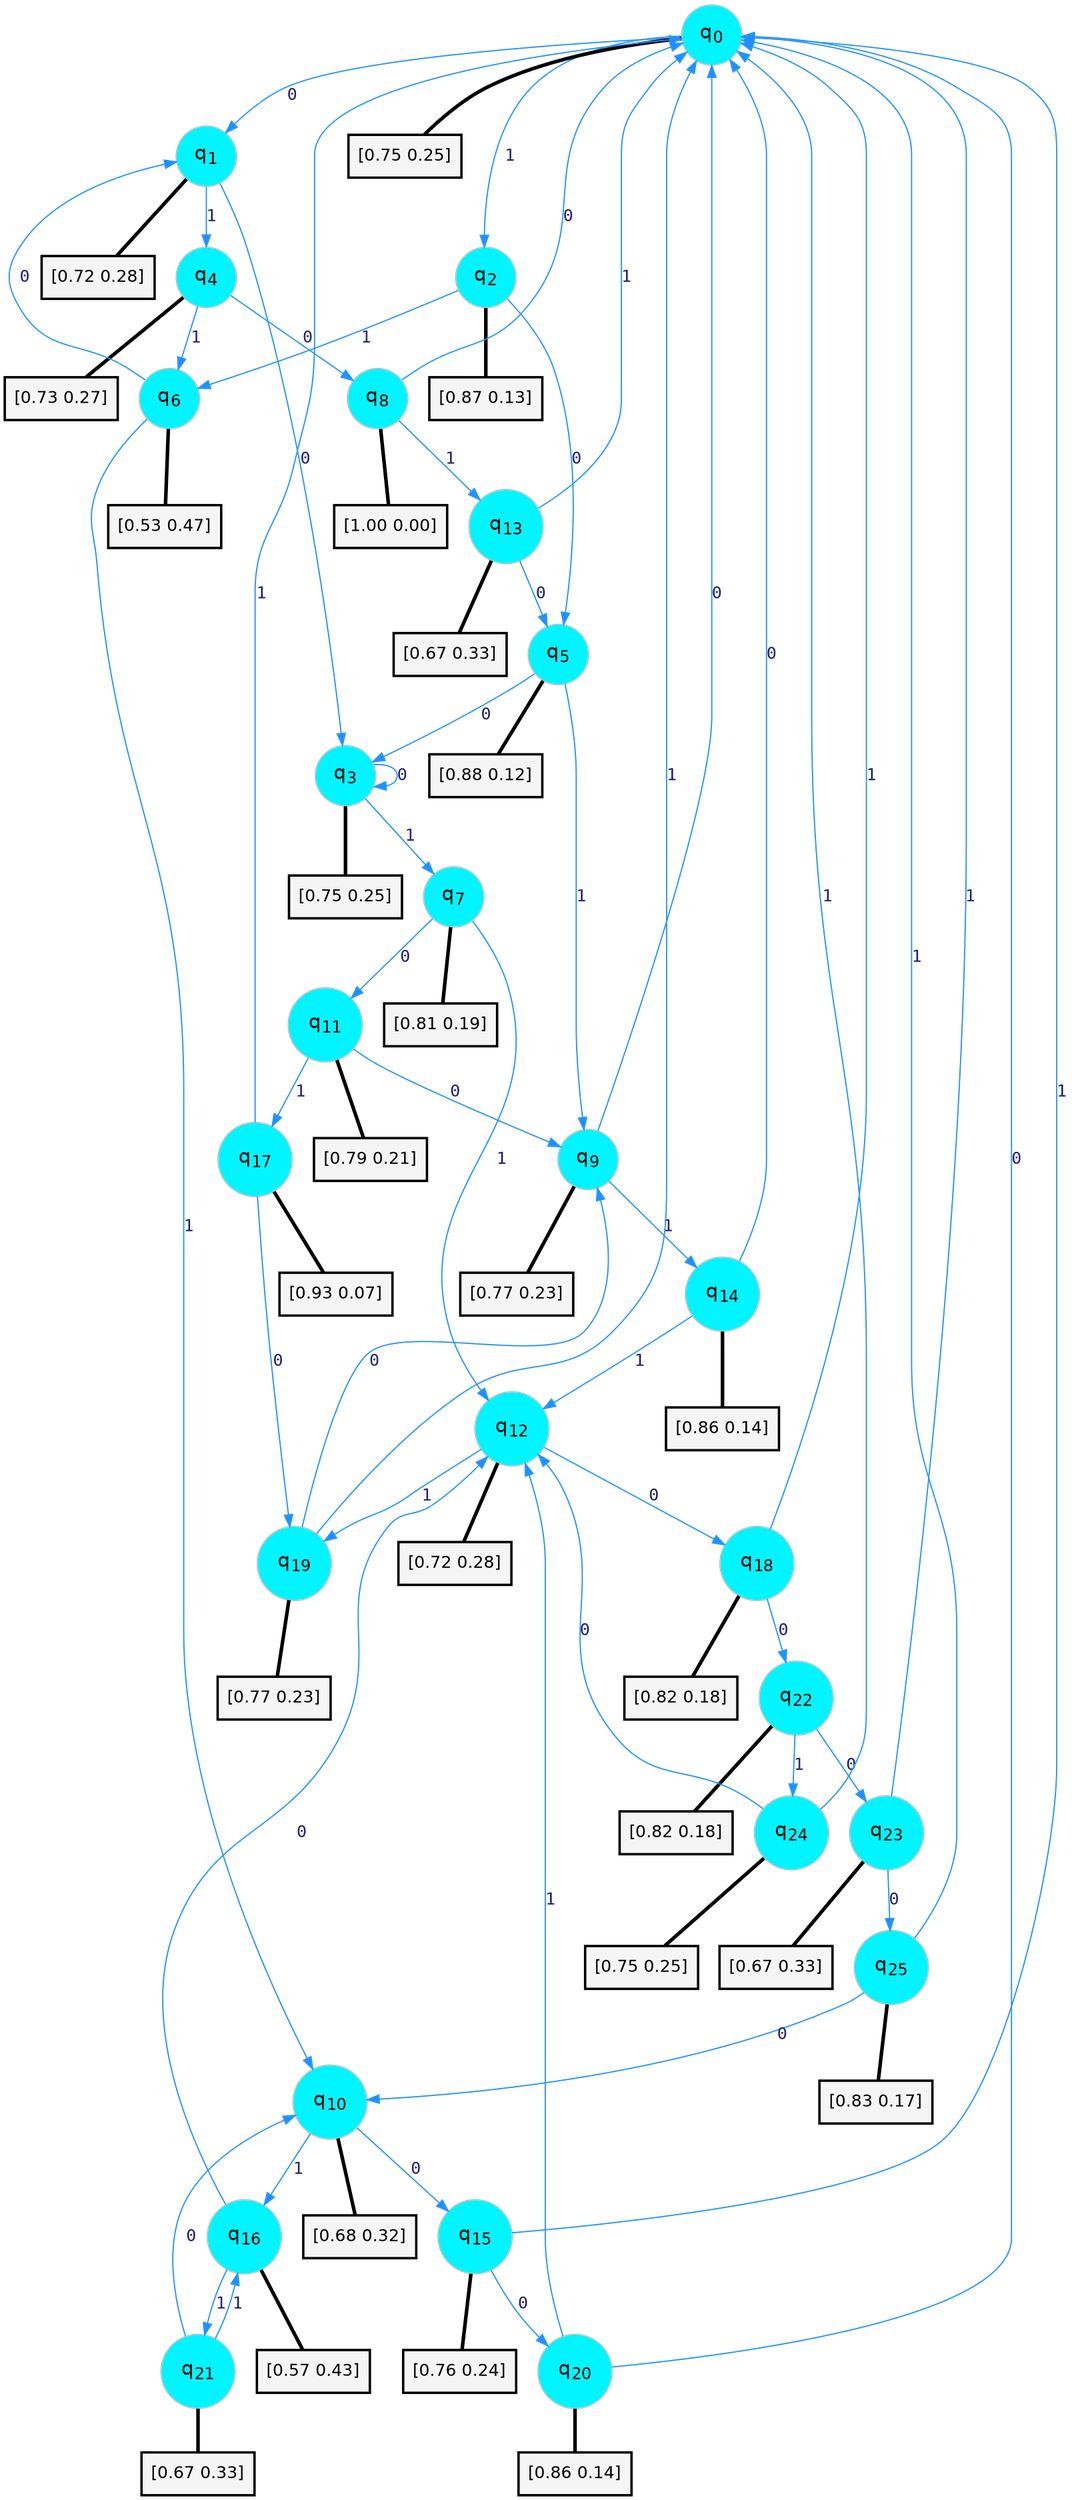 digraph G {
graph [
bgcolor=transparent, dpi=300, rankdir=TD, size="40,25"];
node [
color=gray, fillcolor=turquoise1, fontcolor=black, fontname=Helvetica, fontsize=16, fontweight=bold, shape=circle, style=filled];
edge [
arrowsize=1, color=dodgerblue1, fontcolor=midnightblue, fontname=courier, fontweight=bold, penwidth=1, style=solid, weight=20];
0[label=<q<SUB>0</SUB>>];
1[label=<q<SUB>1</SUB>>];
2[label=<q<SUB>2</SUB>>];
3[label=<q<SUB>3</SUB>>];
4[label=<q<SUB>4</SUB>>];
5[label=<q<SUB>5</SUB>>];
6[label=<q<SUB>6</SUB>>];
7[label=<q<SUB>7</SUB>>];
8[label=<q<SUB>8</SUB>>];
9[label=<q<SUB>9</SUB>>];
10[label=<q<SUB>10</SUB>>];
11[label=<q<SUB>11</SUB>>];
12[label=<q<SUB>12</SUB>>];
13[label=<q<SUB>13</SUB>>];
14[label=<q<SUB>14</SUB>>];
15[label=<q<SUB>15</SUB>>];
16[label=<q<SUB>16</SUB>>];
17[label=<q<SUB>17</SUB>>];
18[label=<q<SUB>18</SUB>>];
19[label=<q<SUB>19</SUB>>];
20[label=<q<SUB>20</SUB>>];
21[label=<q<SUB>21</SUB>>];
22[label=<q<SUB>22</SUB>>];
23[label=<q<SUB>23</SUB>>];
24[label=<q<SUB>24</SUB>>];
25[label=<q<SUB>25</SUB>>];
26[label="[0.75 0.25]", shape=box,fontcolor=black, fontname=Helvetica, fontsize=14, penwidth=2, fillcolor=whitesmoke,color=black];
27[label="[0.72 0.28]", shape=box,fontcolor=black, fontname=Helvetica, fontsize=14, penwidth=2, fillcolor=whitesmoke,color=black];
28[label="[0.87 0.13]", shape=box,fontcolor=black, fontname=Helvetica, fontsize=14, penwidth=2, fillcolor=whitesmoke,color=black];
29[label="[0.75 0.25]", shape=box,fontcolor=black, fontname=Helvetica, fontsize=14, penwidth=2, fillcolor=whitesmoke,color=black];
30[label="[0.73 0.27]", shape=box,fontcolor=black, fontname=Helvetica, fontsize=14, penwidth=2, fillcolor=whitesmoke,color=black];
31[label="[0.88 0.12]", shape=box,fontcolor=black, fontname=Helvetica, fontsize=14, penwidth=2, fillcolor=whitesmoke,color=black];
32[label="[0.53 0.47]", shape=box,fontcolor=black, fontname=Helvetica, fontsize=14, penwidth=2, fillcolor=whitesmoke,color=black];
33[label="[0.81 0.19]", shape=box,fontcolor=black, fontname=Helvetica, fontsize=14, penwidth=2, fillcolor=whitesmoke,color=black];
34[label="[1.00 0.00]", shape=box,fontcolor=black, fontname=Helvetica, fontsize=14, penwidth=2, fillcolor=whitesmoke,color=black];
35[label="[0.77 0.23]", shape=box,fontcolor=black, fontname=Helvetica, fontsize=14, penwidth=2, fillcolor=whitesmoke,color=black];
36[label="[0.68 0.32]", shape=box,fontcolor=black, fontname=Helvetica, fontsize=14, penwidth=2, fillcolor=whitesmoke,color=black];
37[label="[0.79 0.21]", shape=box,fontcolor=black, fontname=Helvetica, fontsize=14, penwidth=2, fillcolor=whitesmoke,color=black];
38[label="[0.72 0.28]", shape=box,fontcolor=black, fontname=Helvetica, fontsize=14, penwidth=2, fillcolor=whitesmoke,color=black];
39[label="[0.67 0.33]", shape=box,fontcolor=black, fontname=Helvetica, fontsize=14, penwidth=2, fillcolor=whitesmoke,color=black];
40[label="[0.86 0.14]", shape=box,fontcolor=black, fontname=Helvetica, fontsize=14, penwidth=2, fillcolor=whitesmoke,color=black];
41[label="[0.76 0.24]", shape=box,fontcolor=black, fontname=Helvetica, fontsize=14, penwidth=2, fillcolor=whitesmoke,color=black];
42[label="[0.57 0.43]", shape=box,fontcolor=black, fontname=Helvetica, fontsize=14, penwidth=2, fillcolor=whitesmoke,color=black];
43[label="[0.93 0.07]", shape=box,fontcolor=black, fontname=Helvetica, fontsize=14, penwidth=2, fillcolor=whitesmoke,color=black];
44[label="[0.82 0.18]", shape=box,fontcolor=black, fontname=Helvetica, fontsize=14, penwidth=2, fillcolor=whitesmoke,color=black];
45[label="[0.77 0.23]", shape=box,fontcolor=black, fontname=Helvetica, fontsize=14, penwidth=2, fillcolor=whitesmoke,color=black];
46[label="[0.86 0.14]", shape=box,fontcolor=black, fontname=Helvetica, fontsize=14, penwidth=2, fillcolor=whitesmoke,color=black];
47[label="[0.67 0.33]", shape=box,fontcolor=black, fontname=Helvetica, fontsize=14, penwidth=2, fillcolor=whitesmoke,color=black];
48[label="[0.82 0.18]", shape=box,fontcolor=black, fontname=Helvetica, fontsize=14, penwidth=2, fillcolor=whitesmoke,color=black];
49[label="[0.67 0.33]", shape=box,fontcolor=black, fontname=Helvetica, fontsize=14, penwidth=2, fillcolor=whitesmoke,color=black];
50[label="[0.75 0.25]", shape=box,fontcolor=black, fontname=Helvetica, fontsize=14, penwidth=2, fillcolor=whitesmoke,color=black];
51[label="[0.83 0.17]", shape=box,fontcolor=black, fontname=Helvetica, fontsize=14, penwidth=2, fillcolor=whitesmoke,color=black];
0->1 [label=0];
0->2 [label=1];
0->26 [arrowhead=none, penwidth=3,color=black];
1->3 [label=0];
1->4 [label=1];
1->27 [arrowhead=none, penwidth=3,color=black];
2->5 [label=0];
2->6 [label=1];
2->28 [arrowhead=none, penwidth=3,color=black];
3->3 [label=0];
3->7 [label=1];
3->29 [arrowhead=none, penwidth=3,color=black];
4->8 [label=0];
4->6 [label=1];
4->30 [arrowhead=none, penwidth=3,color=black];
5->3 [label=0];
5->9 [label=1];
5->31 [arrowhead=none, penwidth=3,color=black];
6->1 [label=0];
6->10 [label=1];
6->32 [arrowhead=none, penwidth=3,color=black];
7->11 [label=0];
7->12 [label=1];
7->33 [arrowhead=none, penwidth=3,color=black];
8->0 [label=0];
8->13 [label=1];
8->34 [arrowhead=none, penwidth=3,color=black];
9->0 [label=0];
9->14 [label=1];
9->35 [arrowhead=none, penwidth=3,color=black];
10->15 [label=0];
10->16 [label=1];
10->36 [arrowhead=none, penwidth=3,color=black];
11->9 [label=0];
11->17 [label=1];
11->37 [arrowhead=none, penwidth=3,color=black];
12->18 [label=0];
12->19 [label=1];
12->38 [arrowhead=none, penwidth=3,color=black];
13->5 [label=0];
13->0 [label=1];
13->39 [arrowhead=none, penwidth=3,color=black];
14->0 [label=0];
14->12 [label=1];
14->40 [arrowhead=none, penwidth=3,color=black];
15->20 [label=0];
15->0 [label=1];
15->41 [arrowhead=none, penwidth=3,color=black];
16->12 [label=0];
16->21 [label=1];
16->42 [arrowhead=none, penwidth=3,color=black];
17->19 [label=0];
17->0 [label=1];
17->43 [arrowhead=none, penwidth=3,color=black];
18->22 [label=0];
18->0 [label=1];
18->44 [arrowhead=none, penwidth=3,color=black];
19->9 [label=0];
19->0 [label=1];
19->45 [arrowhead=none, penwidth=3,color=black];
20->0 [label=0];
20->12 [label=1];
20->46 [arrowhead=none, penwidth=3,color=black];
21->10 [label=0];
21->16 [label=1];
21->47 [arrowhead=none, penwidth=3,color=black];
22->23 [label=0];
22->24 [label=1];
22->48 [arrowhead=none, penwidth=3,color=black];
23->25 [label=0];
23->0 [label=1];
23->49 [arrowhead=none, penwidth=3,color=black];
24->12 [label=0];
24->0 [label=1];
24->50 [arrowhead=none, penwidth=3,color=black];
25->10 [label=0];
25->0 [label=1];
25->51 [arrowhead=none, penwidth=3,color=black];
}
